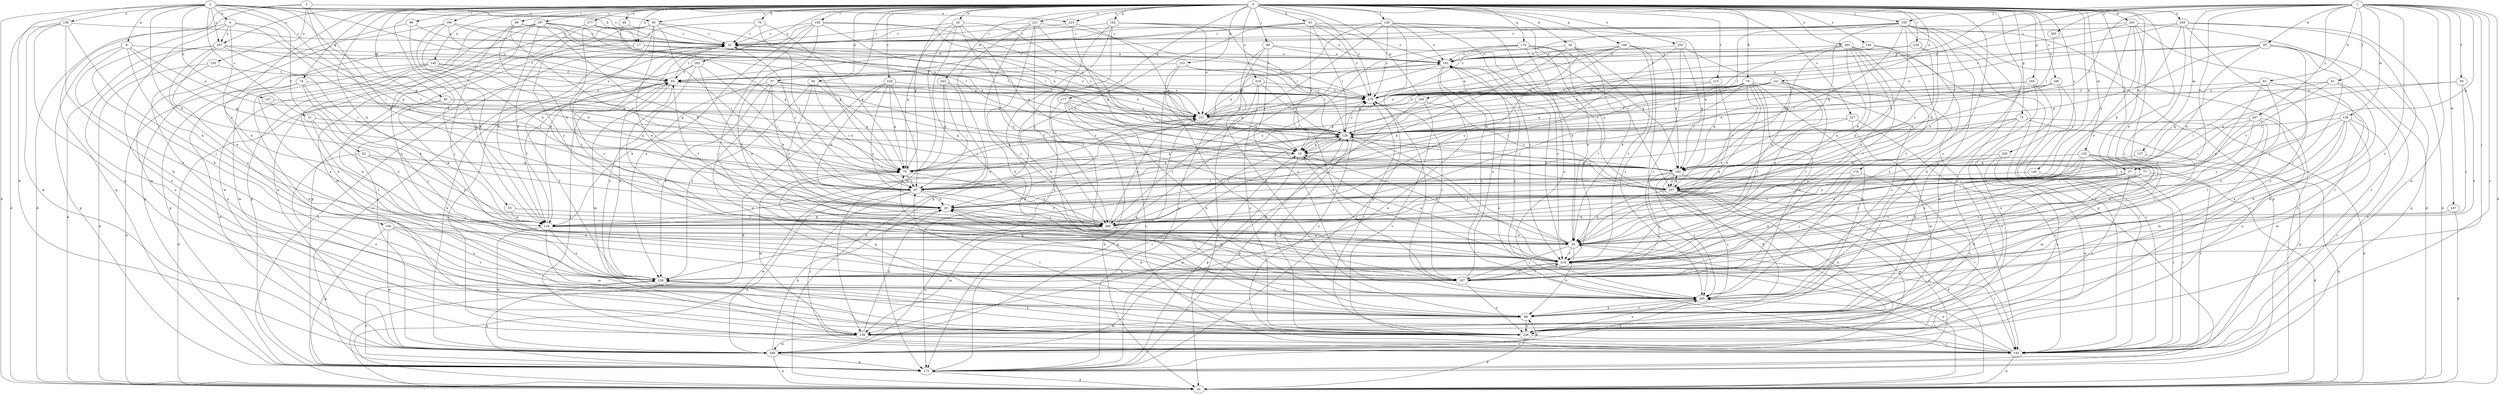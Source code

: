 strict digraph  {
0;
1;
2;
3;
4;
8;
10;
16;
17;
20;
30;
31;
32;
34;
37;
40;
42;
48;
52;
53;
57;
59;
61;
62;
64;
73;
74;
75;
76;
77;
79;
81;
82;
85;
86;
89;
92;
96;
97;
99;
105;
107;
118;
126;
129;
135;
137;
138;
139;
140;
141;
146;
147;
150;
151;
153;
156;
158;
161;
162;
165;
166;
169;
172;
174;
176;
177;
182;
190;
192;
193;
194;
195;
197;
200;
205;
215;
216;
219;
221;
223;
226;
227;
228;
234;
237;
243;
245;
247;
248;
249;
253;
257;
258;
262;
263;
265;
267;
269;
277;
279;
0 -> 16  [label=b];
0 -> 17  [label=b];
0 -> 30  [label=c];
0 -> 34  [label=d];
0 -> 37  [label=d];
0 -> 40  [label=d];
0 -> 48  [label=e];
0 -> 52  [label=e];
0 -> 53  [label=f];
0 -> 57  [label=f];
0 -> 73  [label=g];
0 -> 74  [label=g];
0 -> 75  [label=g];
0 -> 76  [label=h];
0 -> 77  [label=h];
0 -> 79  [label=h];
0 -> 81  [label=h];
0 -> 89  [label=i];
0 -> 92  [label=i];
0 -> 96  [label=i];
0 -> 99  [label=j];
0 -> 105  [label=j];
0 -> 118  [label=k];
0 -> 126  [label=l];
0 -> 135  [label=m];
0 -> 140  [label=n];
0 -> 141  [label=n];
0 -> 146  [label=n];
0 -> 153  [label=o];
0 -> 156  [label=o];
0 -> 162  [label=p];
0 -> 165  [label=p];
0 -> 166  [label=p];
0 -> 169  [label=p];
0 -> 174  [label=q];
0 -> 176  [label=q];
0 -> 177  [label=q];
0 -> 190  [label=r];
0 -> 192  [label=r];
0 -> 194  [label=s];
0 -> 195  [label=s];
0 -> 197  [label=s];
0 -> 200  [label=s];
0 -> 205  [label=s];
0 -> 215  [label=t];
0 -> 219  [label=u];
0 -> 221  [label=u];
0 -> 223  [label=u];
0 -> 227  [label=v];
0 -> 228  [label=v];
0 -> 234  [label=v];
0 -> 243  [label=w];
0 -> 245  [label=w];
0 -> 249  [label=x];
0 -> 253  [label=x];
0 -> 257  [label=x];
0 -> 262  [label=y];
0 -> 263  [label=y];
0 -> 277  [label=z];
0 -> 279  [label=z];
1 -> 42  [label=d];
1 -> 57  [label=f];
1 -> 59  [label=f];
1 -> 61  [label=f];
1 -> 82  [label=h];
1 -> 85  [label=h];
1 -> 105  [label=j];
1 -> 107  [label=j];
1 -> 129  [label=l];
1 -> 137  [label=m];
1 -> 138  [label=m];
1 -> 169  [label=p];
1 -> 182  [label=q];
1 -> 193  [label=r];
1 -> 205  [label=s];
1 -> 247  [label=w];
1 -> 248  [label=w];
1 -> 265  [label=y];
1 -> 267  [label=y];
1 -> 279  [label=z];
2 -> 4  [label=a];
2 -> 8  [label=a];
2 -> 10  [label=a];
2 -> 17  [label=b];
2 -> 20  [label=b];
2 -> 30  [label=c];
2 -> 31  [label=c];
2 -> 32  [label=c];
2 -> 42  [label=d];
2 -> 62  [label=f];
2 -> 147  [label=n];
2 -> 158  [label=o];
2 -> 182  [label=q];
2 -> 237  [label=v];
2 -> 248  [label=w];
2 -> 257  [label=x];
3 -> 20  [label=b];
3 -> 86  [label=h];
3 -> 97  [label=i];
3 -> 150  [label=n];
3 -> 172  [label=p];
3 -> 223  [label=u];
4 -> 42  [label=d];
4 -> 52  [label=e];
4 -> 75  [label=g];
4 -> 226  [label=u];
4 -> 237  [label=v];
4 -> 257  [label=x];
8 -> 75  [label=g];
8 -> 118  [label=k];
8 -> 151  [label=n];
8 -> 161  [label=o];
8 -> 172  [label=p];
8 -> 258  [label=x];
10 -> 75  [label=g];
10 -> 107  [label=j];
10 -> 172  [label=p];
10 -> 182  [label=q];
16 -> 32  [label=c];
16 -> 75  [label=g];
16 -> 107  [label=j];
16 -> 129  [label=l];
16 -> 139  [label=m];
16 -> 182  [label=q];
16 -> 269  [label=y];
17 -> 151  [label=n];
17 -> 161  [label=o];
17 -> 172  [label=p];
17 -> 269  [label=y];
17 -> 279  [label=z];
20 -> 118  [label=k];
20 -> 129  [label=l];
20 -> 269  [label=y];
30 -> 10  [label=a];
30 -> 32  [label=c];
30 -> 52  [label=e];
30 -> 97  [label=i];
30 -> 118  [label=k];
30 -> 139  [label=m];
30 -> 216  [label=t];
30 -> 248  [label=w];
31 -> 10  [label=a];
31 -> 129  [label=l];
31 -> 216  [label=t];
31 -> 269  [label=y];
32 -> 161  [label=o];
34 -> 52  [label=e];
34 -> 97  [label=i];
34 -> 118  [label=k];
34 -> 161  [label=o];
34 -> 216  [label=t];
37 -> 20  [label=b];
37 -> 118  [label=k];
37 -> 226  [label=u];
37 -> 237  [label=v];
37 -> 258  [label=x];
37 -> 279  [label=z];
40 -> 42  [label=d];
40 -> 118  [label=k];
40 -> 151  [label=n];
40 -> 182  [label=q];
42 -> 32  [label=c];
42 -> 52  [label=e];
48 -> 32  [label=c];
48 -> 75  [label=g];
52 -> 10  [label=a];
52 -> 86  [label=h];
52 -> 107  [label=j];
52 -> 129  [label=l];
52 -> 161  [label=o];
52 -> 193  [label=r];
52 -> 216  [label=t];
53 -> 118  [label=k];
53 -> 269  [label=y];
57 -> 86  [label=h];
57 -> 97  [label=i];
57 -> 193  [label=r];
57 -> 216  [label=t];
57 -> 226  [label=u];
57 -> 269  [label=y];
59 -> 182  [label=q];
59 -> 216  [label=t];
59 -> 258  [label=x];
59 -> 279  [label=z];
61 -> 86  [label=h];
61 -> 97  [label=i];
61 -> 193  [label=r];
61 -> 237  [label=v];
61 -> 279  [label=z];
62 -> 75  [label=g];
62 -> 107  [label=j];
62 -> 226  [label=u];
62 -> 269  [label=y];
64 -> 32  [label=c];
64 -> 107  [label=j];
64 -> 139  [label=m];
64 -> 151  [label=n];
64 -> 193  [label=r];
64 -> 258  [label=x];
64 -> 279  [label=z];
73 -> 10  [label=a];
73 -> 42  [label=d];
73 -> 86  [label=h];
73 -> 129  [label=l];
73 -> 172  [label=p];
73 -> 226  [label=u];
74 -> 42  [label=d];
74 -> 107  [label=j];
74 -> 118  [label=k];
74 -> 248  [label=w];
74 -> 279  [label=z];
75 -> 97  [label=i];
75 -> 139  [label=m];
75 -> 151  [label=n];
75 -> 269  [label=y];
76 -> 10  [label=a];
76 -> 52  [label=e];
76 -> 86  [label=h];
76 -> 97  [label=i];
76 -> 129  [label=l];
76 -> 151  [label=n];
76 -> 193  [label=r];
76 -> 205  [label=s];
76 -> 216  [label=t];
76 -> 237  [label=v];
76 -> 269  [label=y];
76 -> 279  [label=z];
77 -> 42  [label=d];
77 -> 52  [label=e];
77 -> 216  [label=t];
77 -> 237  [label=v];
79 -> 32  [label=c];
79 -> 75  [label=g];
79 -> 97  [label=i];
79 -> 172  [label=p];
81 -> 10  [label=a];
81 -> 32  [label=c];
81 -> 64  [label=f];
81 -> 97  [label=i];
81 -> 129  [label=l];
81 -> 161  [label=o];
81 -> 237  [label=v];
81 -> 279  [label=z];
82 -> 86  [label=h];
82 -> 182  [label=q];
82 -> 258  [label=x];
82 -> 269  [label=y];
82 -> 279  [label=z];
85 -> 20  [label=b];
85 -> 75  [label=g];
85 -> 107  [label=j];
85 -> 151  [label=n];
85 -> 161  [label=o];
85 -> 172  [label=p];
85 -> 216  [label=t];
86 -> 20  [label=b];
86 -> 75  [label=g];
86 -> 139  [label=m];
86 -> 205  [label=s];
86 -> 226  [label=u];
89 -> 20  [label=b];
89 -> 32  [label=c];
89 -> 97  [label=i];
89 -> 107  [label=j];
89 -> 151  [label=n];
92 -> 75  [label=g];
92 -> 97  [label=i];
92 -> 258  [label=x];
92 -> 269  [label=y];
92 -> 279  [label=z];
96 -> 32  [label=c];
96 -> 118  [label=k];
96 -> 139  [label=m];
97 -> 20  [label=b];
97 -> 32  [label=c];
97 -> 42  [label=d];
97 -> 193  [label=r];
97 -> 248  [label=w];
97 -> 269  [label=y];
99 -> 86  [label=h];
99 -> 161  [label=o];
99 -> 172  [label=p];
99 -> 205  [label=s];
99 -> 237  [label=v];
105 -> 20  [label=b];
105 -> 32  [label=c];
105 -> 42  [label=d];
105 -> 64  [label=f];
105 -> 86  [label=h];
105 -> 97  [label=i];
105 -> 129  [label=l];
105 -> 172  [label=p];
105 -> 182  [label=q];
105 -> 226  [label=u];
105 -> 237  [label=v];
105 -> 269  [label=y];
105 -> 279  [label=z];
107 -> 20  [label=b];
107 -> 161  [label=o];
107 -> 216  [label=t];
107 -> 226  [label=u];
107 -> 279  [label=z];
118 -> 52  [label=e];
118 -> 64  [label=f];
118 -> 139  [label=m];
118 -> 151  [label=n];
118 -> 248  [label=w];
118 -> 258  [label=x];
126 -> 32  [label=c];
126 -> 52  [label=e];
126 -> 97  [label=i];
126 -> 161  [label=o];
126 -> 172  [label=p];
126 -> 182  [label=q];
126 -> 216  [label=t];
126 -> 269  [label=y];
126 -> 279  [label=z];
129 -> 10  [label=a];
129 -> 75  [label=g];
129 -> 172  [label=p];
129 -> 216  [label=t];
129 -> 279  [label=z];
135 -> 42  [label=d];
135 -> 52  [label=e];
135 -> 107  [label=j];
135 -> 139  [label=m];
135 -> 182  [label=q];
135 -> 193  [label=r];
135 -> 216  [label=t];
135 -> 269  [label=y];
137 -> 182  [label=q];
137 -> 258  [label=x];
138 -> 129  [label=l];
138 -> 139  [label=m];
138 -> 193  [label=r];
138 -> 205  [label=s];
138 -> 216  [label=t];
138 -> 258  [label=x];
138 -> 269  [label=y];
139 -> 20  [label=b];
139 -> 193  [label=r];
139 -> 248  [label=w];
140 -> 64  [label=f];
140 -> 75  [label=g];
140 -> 139  [label=m];
140 -> 226  [label=u];
140 -> 258  [label=x];
140 -> 279  [label=z];
141 -> 10  [label=a];
141 -> 52  [label=e];
141 -> 129  [label=l];
141 -> 151  [label=n];
141 -> 205  [label=s];
141 -> 216  [label=t];
141 -> 279  [label=z];
146 -> 193  [label=r];
146 -> 237  [label=v];
147 -> 151  [label=n];
147 -> 182  [label=q];
150 -> 42  [label=d];
150 -> 64  [label=f];
150 -> 226  [label=u];
151 -> 32  [label=c];
151 -> 129  [label=l];
151 -> 161  [label=o];
151 -> 279  [label=z];
153 -> 64  [label=f];
153 -> 129  [label=l];
153 -> 172  [label=p];
153 -> 205  [label=s];
153 -> 216  [label=t];
156 -> 52  [label=e];
156 -> 172  [label=p];
156 -> 205  [label=s];
156 -> 248  [label=w];
156 -> 258  [label=x];
158 -> 32  [label=c];
158 -> 42  [label=d];
158 -> 86  [label=h];
158 -> 107  [label=j];
158 -> 226  [label=u];
158 -> 248  [label=w];
161 -> 64  [label=f];
161 -> 75  [label=g];
161 -> 205  [label=s];
161 -> 216  [label=t];
161 -> 248  [label=w];
162 -> 32  [label=c];
162 -> 86  [label=h];
162 -> 129  [label=l];
162 -> 151  [label=n];
162 -> 161  [label=o];
162 -> 172  [label=p];
162 -> 216  [label=t];
165 -> 10  [label=a];
165 -> 86  [label=h];
165 -> 193  [label=r];
165 -> 279  [label=z];
166 -> 10  [label=a];
166 -> 20  [label=b];
166 -> 151  [label=n];
166 -> 161  [label=o];
166 -> 182  [label=q];
166 -> 205  [label=s];
166 -> 226  [label=u];
169 -> 139  [label=m];
169 -> 151  [label=n];
169 -> 193  [label=r];
169 -> 237  [label=v];
172 -> 10  [label=a];
172 -> 32  [label=c];
172 -> 42  [label=d];
172 -> 151  [label=n];
172 -> 258  [label=x];
174 -> 20  [label=b];
174 -> 52  [label=e];
174 -> 161  [label=o];
174 -> 182  [label=q];
174 -> 205  [label=s];
174 -> 216  [label=t];
174 -> 269  [label=y];
176 -> 97  [label=i];
176 -> 107  [label=j];
176 -> 226  [label=u];
176 -> 258  [label=x];
177 -> 42  [label=d];
177 -> 86  [label=h];
177 -> 129  [label=l];
177 -> 151  [label=n];
177 -> 182  [label=q];
177 -> 193  [label=r];
177 -> 258  [label=x];
182 -> 20  [label=b];
182 -> 86  [label=h];
182 -> 107  [label=j];
182 -> 193  [label=r];
182 -> 205  [label=s];
182 -> 237  [label=v];
190 -> 20  [label=b];
190 -> 32  [label=c];
190 -> 64  [label=f];
190 -> 118  [label=k];
190 -> 129  [label=l];
190 -> 172  [label=p];
192 -> 10  [label=a];
192 -> 32  [label=c];
192 -> 107  [label=j];
192 -> 118  [label=k];
192 -> 129  [label=l];
192 -> 151  [label=n];
192 -> 216  [label=t];
192 -> 258  [label=x];
193 -> 42  [label=d];
193 -> 64  [label=f];
193 -> 161  [label=o];
193 -> 205  [label=s];
193 -> 216  [label=t];
193 -> 279  [label=z];
194 -> 161  [label=o];
194 -> 205  [label=s];
194 -> 216  [label=t];
195 -> 129  [label=l];
195 -> 182  [label=q];
195 -> 193  [label=r];
195 -> 226  [label=u];
195 -> 279  [label=z];
197 -> 20  [label=b];
197 -> 32  [label=c];
197 -> 75  [label=g];
197 -> 86  [label=h];
197 -> 118  [label=k];
197 -> 129  [label=l];
197 -> 172  [label=p];
197 -> 248  [label=w];
197 -> 258  [label=x];
200 -> 182  [label=q];
200 -> 226  [label=u];
200 -> 248  [label=w];
205 -> 75  [label=g];
205 -> 86  [label=h];
205 -> 161  [label=o];
205 -> 226  [label=u];
215 -> 52  [label=e];
215 -> 75  [label=g];
215 -> 182  [label=q];
215 -> 279  [label=z];
216 -> 10  [label=a];
216 -> 20  [label=b];
216 -> 32  [label=c];
216 -> 107  [label=j];
216 -> 258  [label=x];
219 -> 42  [label=d];
219 -> 129  [label=l];
219 -> 151  [label=n];
219 -> 226  [label=u];
219 -> 279  [label=z];
221 -> 10  [label=a];
221 -> 32  [label=c];
221 -> 86  [label=h];
221 -> 107  [label=j];
221 -> 172  [label=p];
221 -> 269  [label=y];
221 -> 279  [label=z];
223 -> 10  [label=a];
223 -> 32  [label=c];
223 -> 182  [label=q];
226 -> 42  [label=d];
226 -> 97  [label=i];
226 -> 129  [label=l];
226 -> 193  [label=r];
226 -> 258  [label=x];
226 -> 279  [label=z];
227 -> 118  [label=k];
227 -> 129  [label=l];
227 -> 139  [label=m];
227 -> 193  [label=r];
228 -> 20  [label=b];
228 -> 42  [label=d];
228 -> 75  [label=g];
228 -> 97  [label=i];
228 -> 269  [label=y];
228 -> 279  [label=z];
234 -> 64  [label=f];
234 -> 161  [label=o];
234 -> 193  [label=r];
234 -> 237  [label=v];
237 -> 42  [label=d];
237 -> 52  [label=e];
237 -> 64  [label=f];
237 -> 129  [label=l];
237 -> 172  [label=p];
237 -> 182  [label=q];
237 -> 205  [label=s];
237 -> 226  [label=u];
237 -> 248  [label=w];
243 -> 42  [label=d];
243 -> 75  [label=g];
243 -> 97  [label=i];
243 -> 279  [label=z];
245 -> 32  [label=c];
245 -> 42  [label=d];
245 -> 52  [label=e];
245 -> 151  [label=n];
245 -> 193  [label=r];
245 -> 205  [label=s];
245 -> 237  [label=v];
247 -> 42  [label=d];
247 -> 118  [label=k];
248 -> 20  [label=b];
248 -> 32  [label=c];
248 -> 42  [label=d];
248 -> 86  [label=h];
248 -> 129  [label=l];
248 -> 172  [label=p];
248 -> 205  [label=s];
249 -> 20  [label=b];
249 -> 32  [label=c];
249 -> 42  [label=d];
249 -> 107  [label=j];
249 -> 193  [label=r];
249 -> 226  [label=u];
249 -> 279  [label=z];
253 -> 52  [label=e];
253 -> 161  [label=o];
253 -> 182  [label=q];
253 -> 205  [label=s];
253 -> 269  [label=y];
257 -> 42  [label=d];
257 -> 52  [label=e];
257 -> 64  [label=f];
257 -> 97  [label=i];
257 -> 161  [label=o];
257 -> 226  [label=u];
257 -> 258  [label=x];
258 -> 64  [label=f];
258 -> 172  [label=p];
258 -> 205  [label=s];
262 -> 52  [label=e];
262 -> 64  [label=f];
262 -> 97  [label=i];
262 -> 205  [label=s];
262 -> 248  [label=w];
263 -> 20  [label=b];
263 -> 52  [label=e];
263 -> 107  [label=j];
263 -> 118  [label=k];
263 -> 129  [label=l];
263 -> 161  [label=o];
263 -> 172  [label=p];
263 -> 182  [label=q];
263 -> 216  [label=t];
265 -> 129  [label=l];
267 -> 97  [label=i];
267 -> 107  [label=j];
267 -> 129  [label=l];
267 -> 139  [label=m];
267 -> 226  [label=u];
267 -> 258  [label=x];
267 -> 269  [label=y];
269 -> 52  [label=e];
269 -> 64  [label=f];
269 -> 129  [label=l];
269 -> 139  [label=m];
269 -> 151  [label=n];
269 -> 248  [label=w];
277 -> 20  [label=b];
277 -> 32  [label=c];
277 -> 86  [label=h];
277 -> 129  [label=l];
279 -> 151  [label=n];
279 -> 205  [label=s];
}
